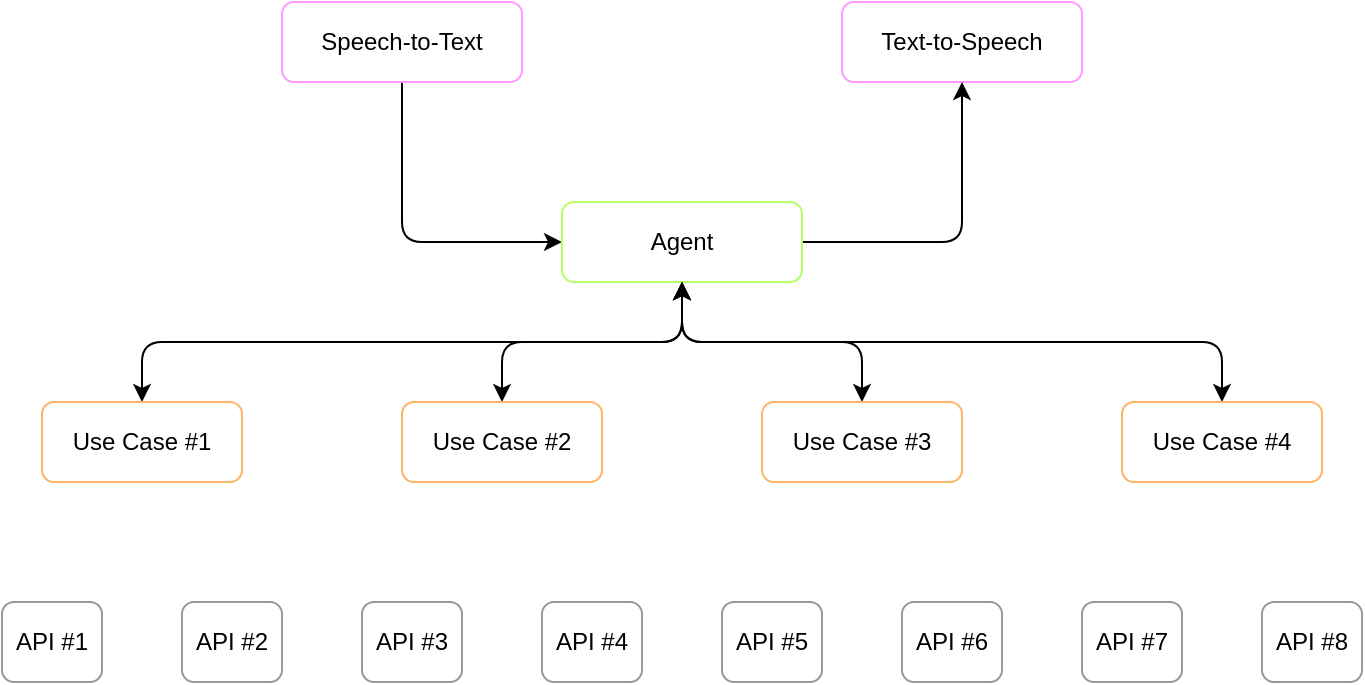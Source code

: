 <mxfile>
    <diagram id="3HhG7I_mzAMFmd8NVGH1" name="Layerd Architecture">
        <mxGraphModel dx="870" dy="589" grid="1" gridSize="10" guides="1" tooltips="1" connect="1" arrows="1" fold="1" page="1" pageScale="1" pageWidth="850" pageHeight="1100" math="0" shadow="0">
            <root>
                <mxCell id="0"/>
                <mxCell id="1" parent="0"/>
                <mxCell id="5" style="edgeStyle=none;html=1;entryX=0;entryY=0.5;entryDx=0;entryDy=0;" parent="1" source="2" target="4" edge="1">
                    <mxGeometry relative="1" as="geometry">
                        <Array as="points">
                            <mxPoint x="260" y="220"/>
                        </Array>
                    </mxGeometry>
                </mxCell>
                <mxCell id="2" value="Speech-to-Text" style="rounded=1;whiteSpace=wrap;html=1;strokeColor=#FF99FF;" parent="1" vertex="1">
                    <mxGeometry x="200" y="100" width="120" height="40" as="geometry"/>
                </mxCell>
                <mxCell id="3" value="Text-to-Speech" style="rounded=1;whiteSpace=wrap;html=1;strokeColor=#FF99FF;" parent="1" vertex="1">
                    <mxGeometry x="480" y="100" width="120" height="40" as="geometry"/>
                </mxCell>
                <mxCell id="6" style="edgeStyle=none;html=1;entryX=0.5;entryY=1;entryDx=0;entryDy=0;" parent="1" source="4" target="3" edge="1">
                    <mxGeometry relative="1" as="geometry">
                        <Array as="points">
                            <mxPoint x="540" y="220"/>
                        </Array>
                    </mxGeometry>
                </mxCell>
                <mxCell id="11" style="edgeStyle=none;html=1;entryX=0.5;entryY=0;entryDx=0;entryDy=0;startArrow=classic;startFill=1;" parent="1" source="4" target="7" edge="1">
                    <mxGeometry relative="1" as="geometry">
                        <Array as="points">
                            <mxPoint x="400" y="270"/>
                            <mxPoint x="130" y="270"/>
                        </Array>
                    </mxGeometry>
                </mxCell>
                <mxCell id="4" value="Agent" style="rounded=1;whiteSpace=wrap;html=1;strokeColor=#B3FF66;" parent="1" vertex="1">
                    <mxGeometry x="340" y="200" width="120" height="40" as="geometry"/>
                </mxCell>
                <mxCell id="26" style="edgeStyle=none;html=1;entryX=0.589;entryY=0.025;entryDx=0;entryDy=0;entryPerimeter=0;startArrow=classic;startFill=1;fillColor=#647687;strokeColor=#FFFFFF;" parent="1" source="7" target="17" edge="1">
                    <mxGeometry relative="1" as="geometry">
                        <Array as="points">
                            <mxPoint x="130" y="370"/>
                            <mxPoint x="179" y="370"/>
                        </Array>
                    </mxGeometry>
                </mxCell>
                <mxCell id="27" style="edgeStyle=none;html=1;entryX=0.5;entryY=0;entryDx=0;entryDy=0;startArrow=classic;startFill=1;fillColor=#647687;strokeColor=#FFFFFF;" parent="1" source="7" target="19" edge="1">
                    <mxGeometry relative="1" as="geometry">
                        <Array as="points">
                            <mxPoint x="130" y="370"/>
                            <mxPoint x="355" y="370"/>
                        </Array>
                    </mxGeometry>
                </mxCell>
                <mxCell id="7" value="Use Case #1" style="rounded=1;whiteSpace=wrap;html=1;strokeColor=#FFB366;" parent="1" vertex="1">
                    <mxGeometry x="80" y="300" width="100" height="40" as="geometry"/>
                </mxCell>
                <mxCell id="12" style="edgeStyle=none;html=1;entryX=0.5;entryY=1;entryDx=0;entryDy=0;startArrow=classic;startFill=1;" parent="1" source="8" target="4" edge="1">
                    <mxGeometry relative="1" as="geometry">
                        <Array as="points">
                            <mxPoint x="310" y="270"/>
                            <mxPoint x="400" y="270"/>
                        </Array>
                    </mxGeometry>
                </mxCell>
                <mxCell id="8" value="Use Case #2" style="rounded=1;whiteSpace=wrap;html=1;strokeColor=#FFB366;" parent="1" vertex="1">
                    <mxGeometry x="260" y="300" width="100" height="40" as="geometry"/>
                </mxCell>
                <mxCell id="13" style="edgeStyle=none;html=1;entryX=0.5;entryY=1;entryDx=0;entryDy=0;startArrow=classic;startFill=1;" parent="1" source="9" target="4" edge="1">
                    <mxGeometry relative="1" as="geometry">
                        <Array as="points">
                            <mxPoint x="490" y="270"/>
                            <mxPoint x="400" y="270"/>
                        </Array>
                    </mxGeometry>
                </mxCell>
                <mxCell id="28" style="edgeStyle=none;html=1;entryX=0.5;entryY=0;entryDx=0;entryDy=0;startArrow=classic;startFill=1;fillColor=#e3c800;strokeColor=#FFFFFF;" parent="1" source="9" target="22" edge="1">
                    <mxGeometry relative="1" as="geometry">
                        <Array as="points">
                            <mxPoint x="490" y="370"/>
                            <mxPoint x="445" y="370"/>
                        </Array>
                    </mxGeometry>
                </mxCell>
                <mxCell id="29" style="edgeStyle=none;html=1;entryX=0.5;entryY=0;entryDx=0;entryDy=0;startArrow=classic;startFill=1;fillColor=#e3c800;strokeColor=#FFFFFF;" parent="1" source="9" target="24" edge="1">
                    <mxGeometry relative="1" as="geometry">
                        <Array as="points">
                            <mxPoint x="490" y="370"/>
                            <mxPoint x="625" y="370"/>
                        </Array>
                    </mxGeometry>
                </mxCell>
                <mxCell id="9" value="Use Case #3" style="rounded=1;whiteSpace=wrap;html=1;strokeColor=#FFB366;" parent="1" vertex="1">
                    <mxGeometry x="440" y="300" width="100" height="40" as="geometry"/>
                </mxCell>
                <mxCell id="14" style="edgeStyle=none;html=1;entryX=0.5;entryY=1;entryDx=0;entryDy=0;startArrow=classic;startFill=1;" parent="1" source="10" target="4" edge="1">
                    <mxGeometry relative="1" as="geometry">
                        <Array as="points">
                            <mxPoint x="670" y="270"/>
                            <mxPoint x="400" y="270"/>
                        </Array>
                    </mxGeometry>
                </mxCell>
                <mxCell id="10" value="Use Case #4" style="rounded=1;whiteSpace=wrap;html=1;strokeColor=#FFB366;" parent="1" vertex="1">
                    <mxGeometry x="620" y="300" width="100" height="40" as="geometry"/>
                </mxCell>
                <mxCell id="16" value="API #1" style="rounded=1;whiteSpace=wrap;html=1;strokeColor=#999999;" parent="1" vertex="1">
                    <mxGeometry x="60" y="400" width="50" height="40" as="geometry"/>
                </mxCell>
                <mxCell id="17" value="API #2" style="rounded=1;whiteSpace=wrap;html=1;strokeColor=#999999;" parent="1" vertex="1">
                    <mxGeometry x="150" y="400" width="50" height="40" as="geometry"/>
                </mxCell>
                <mxCell id="18" value="API #3" style="rounded=1;whiteSpace=wrap;html=1;strokeColor=#999999;" parent="1" vertex="1">
                    <mxGeometry x="240" y="400" width="50" height="40" as="geometry"/>
                </mxCell>
                <mxCell id="19" value="API #4" style="rounded=1;whiteSpace=wrap;html=1;strokeColor=#999999;" parent="1" vertex="1">
                    <mxGeometry x="330" y="400" width="50" height="40" as="geometry"/>
                </mxCell>
                <mxCell id="22" value="API #5" style="rounded=1;whiteSpace=wrap;html=1;strokeColor=#999999;" parent="1" vertex="1">
                    <mxGeometry x="420" y="400" width="50" height="40" as="geometry"/>
                </mxCell>
                <mxCell id="23" value="API #6" style="rounded=1;whiteSpace=wrap;html=1;strokeColor=#999999;" parent="1" vertex="1">
                    <mxGeometry x="510" y="400" width="50" height="40" as="geometry"/>
                </mxCell>
                <mxCell id="24" value="API #7" style="rounded=1;whiteSpace=wrap;html=1;strokeColor=#999999;" parent="1" vertex="1">
                    <mxGeometry x="600" y="400" width="50" height="40" as="geometry"/>
                </mxCell>
                <mxCell id="25" value="API #8" style="rounded=1;whiteSpace=wrap;html=1;strokeColor=#999999;" parent="1" vertex="1">
                    <mxGeometry x="690" y="400" width="50" height="40" as="geometry"/>
                </mxCell>
            </root>
        </mxGraphModel>
    </diagram>
    <diagram id="8g5US7hoYx1NNWP3I0Zd" name="Agent">
        <mxGraphModel dx="870" dy="589" grid="1" gridSize="10" guides="1" tooltips="1" connect="1" arrows="1" fold="1" page="1" pageScale="1" pageWidth="850" pageHeight="1100" math="0" shadow="0">
            <root>
                <mxCell id="yO3P8DGXqeODH8aHeIGx-0"/>
                <mxCell id="yO3P8DGXqeODH8aHeIGx-1" parent="yO3P8DGXqeODH8aHeIGx-0"/>
            </root>
        </mxGraphModel>
    </diagram>
</mxfile>
